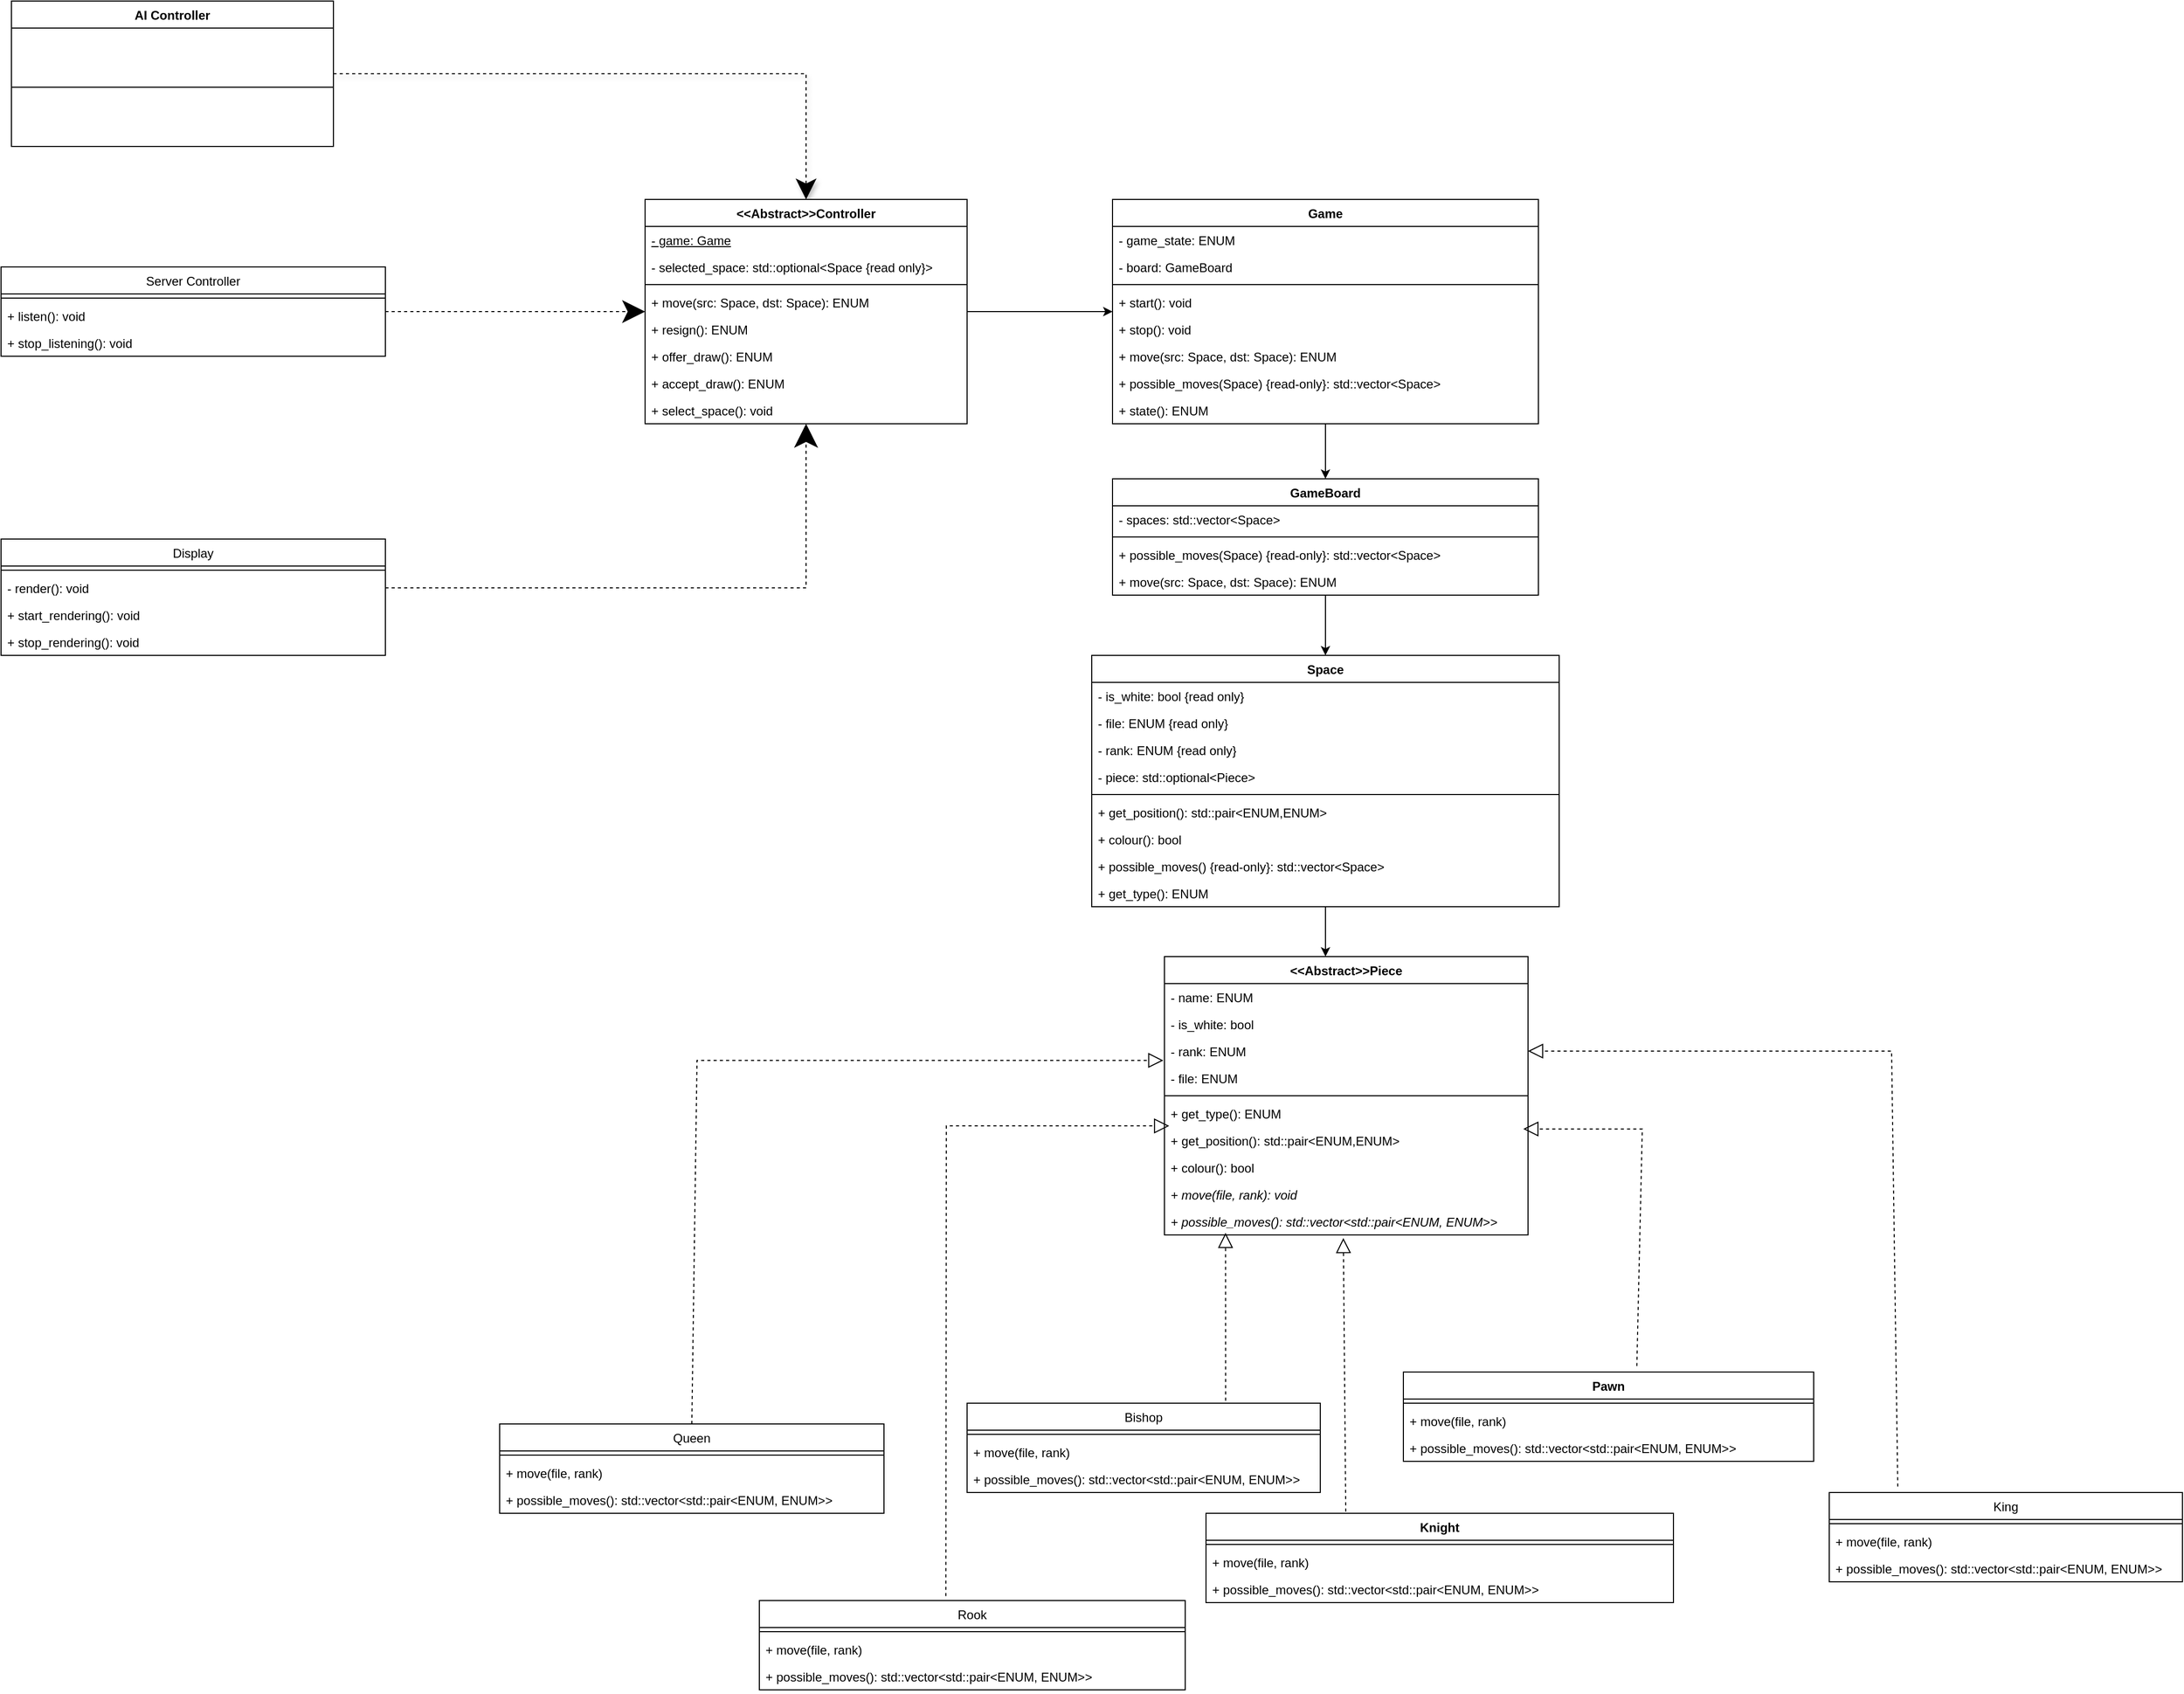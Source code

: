 <mxfile version="27.0.5">
  <diagram name="Page-1" id="5uCiO4QfS2uGB0vlUhbj">
    <mxGraphModel dx="3332" dy="2205" grid="1" gridSize="10" guides="1" tooltips="1" connect="1" arrows="1" fold="1" page="1" pageScale="1" pageWidth="827" pageHeight="1169" math="0" shadow="0">
      <root>
        <mxCell id="0" />
        <mxCell id="1" parent="0" />
        <mxCell id="zvKKlIT2h7DpZrGQL-7I-1" value="&amp;lt;&amp;lt;Abstract&amp;gt;&amp;gt;Piece" style="swimlane;fontStyle=1;align=center;verticalAlign=top;childLayout=stackLayout;horizontal=1;startSize=26;horizontalStack=0;resizeParent=1;resizeParentMax=0;resizeLast=0;collapsible=1;marginBottom=0;whiteSpace=wrap;html=1;" parent="1" vertex="1">
          <mxGeometry x="-90" y="-60" width="350" height="268" as="geometry" />
        </mxCell>
        <mxCell id="zvKKlIT2h7DpZrGQL-7I-2" value="- name: ENUM" style="text;strokeColor=none;fillColor=none;align=left;verticalAlign=top;spacingLeft=4;spacingRight=4;overflow=hidden;rotatable=0;points=[[0,0.5],[1,0.5]];portConstraint=eastwest;whiteSpace=wrap;html=1;" parent="zvKKlIT2h7DpZrGQL-7I-1" vertex="1">
          <mxGeometry y="26" width="350" height="26" as="geometry" />
        </mxCell>
        <mxCell id="zvKKlIT2h7DpZrGQL-7I-59" value="- is_white: bool" style="text;strokeColor=none;fillColor=none;align=left;verticalAlign=top;spacingLeft=4;spacingRight=4;overflow=hidden;rotatable=0;points=[[0,0.5],[1,0.5]];portConstraint=eastwest;whiteSpace=wrap;html=1;" parent="zvKKlIT2h7DpZrGQL-7I-1" vertex="1">
          <mxGeometry y="52" width="350" height="26" as="geometry" />
        </mxCell>
        <mxCell id="zvKKlIT2h7DpZrGQL-7I-10" value="- rank: ENUM" style="text;strokeColor=none;fillColor=none;align=left;verticalAlign=top;spacingLeft=4;spacingRight=4;overflow=hidden;rotatable=0;points=[[0,0.5],[1,0.5]];portConstraint=eastwest;whiteSpace=wrap;html=1;" parent="zvKKlIT2h7DpZrGQL-7I-1" vertex="1">
          <mxGeometry y="78" width="350" height="26" as="geometry" />
        </mxCell>
        <mxCell id="zvKKlIT2h7DpZrGQL-7I-11" value="- file: ENUM" style="text;strokeColor=none;fillColor=none;align=left;verticalAlign=top;spacingLeft=4;spacingRight=4;overflow=hidden;rotatable=0;points=[[0,0.5],[1,0.5]];portConstraint=eastwest;whiteSpace=wrap;html=1;" parent="zvKKlIT2h7DpZrGQL-7I-1" vertex="1">
          <mxGeometry y="104" width="350" height="26" as="geometry" />
        </mxCell>
        <mxCell id="zvKKlIT2h7DpZrGQL-7I-3" value="" style="line;strokeWidth=1;fillColor=none;align=left;verticalAlign=middle;spacingTop=-1;spacingLeft=3;spacingRight=3;rotatable=0;labelPosition=right;points=[];portConstraint=eastwest;strokeColor=inherit;" parent="zvKKlIT2h7DpZrGQL-7I-1" vertex="1">
          <mxGeometry y="130" width="350" height="8" as="geometry" />
        </mxCell>
        <mxCell id="zvKKlIT2h7DpZrGQL-7I-4" value="+ get_type(): ENUM" style="text;strokeColor=none;fillColor=none;align=left;verticalAlign=top;spacingLeft=4;spacingRight=4;overflow=hidden;rotatable=0;points=[[0,0.5],[1,0.5]];portConstraint=eastwest;whiteSpace=wrap;html=1;" parent="zvKKlIT2h7DpZrGQL-7I-1" vertex="1">
          <mxGeometry y="138" width="350" height="26" as="geometry" />
        </mxCell>
        <mxCell id="zvKKlIT2h7DpZrGQL-7I-12" value="+ get_position(): std::pair&amp;lt;ENUM,ENUM&amp;gt;" style="text;strokeColor=none;fillColor=none;align=left;verticalAlign=top;spacingLeft=4;spacingRight=4;overflow=hidden;rotatable=0;points=[[0,0.5],[1,0.5]];portConstraint=eastwest;whiteSpace=wrap;html=1;" parent="zvKKlIT2h7DpZrGQL-7I-1" vertex="1">
          <mxGeometry y="164" width="350" height="26" as="geometry" />
        </mxCell>
        <mxCell id="zvKKlIT2h7DpZrGQL-7I-60" value="+ colour(): bool" style="text;strokeColor=none;fillColor=none;align=left;verticalAlign=top;spacingLeft=4;spacingRight=4;overflow=hidden;rotatable=0;points=[[0,0.5],[1,0.5]];portConstraint=eastwest;whiteSpace=wrap;html=1;" parent="zvKKlIT2h7DpZrGQL-7I-1" vertex="1">
          <mxGeometry y="190" width="350" height="26" as="geometry" />
        </mxCell>
        <mxCell id="zvKKlIT2h7DpZrGQL-7I-33" value="&lt;i&gt;+ move(file, rank): void&lt;/i&gt;" style="text;strokeColor=none;fillColor=none;align=left;verticalAlign=top;spacingLeft=4;spacingRight=4;overflow=hidden;rotatable=0;points=[[0,0.5],[1,0.5]];portConstraint=eastwest;whiteSpace=wrap;html=1;" parent="zvKKlIT2h7DpZrGQL-7I-1" vertex="1">
          <mxGeometry y="216" width="350" height="26" as="geometry" />
        </mxCell>
        <mxCell id="QqY2kCz0_AiRMV-736Yf-50" value="&lt;i&gt;+ possible_moves(): std::vector&amp;lt;std::pair&amp;lt;ENUM, ENUM&amp;gt;&amp;gt;&lt;/i&gt;" style="text;strokeColor=none;fillColor=none;align=left;verticalAlign=top;spacingLeft=4;spacingRight=4;overflow=hidden;rotatable=0;points=[[0,0.5],[1,0.5]];portConstraint=eastwest;whiteSpace=wrap;html=1;" parent="zvKKlIT2h7DpZrGQL-7I-1" vertex="1">
          <mxGeometry y="242" width="350" height="26" as="geometry" />
        </mxCell>
        <mxCell id="zvKKlIT2h7DpZrGQL-7I-6" value="Pawn&lt;div&gt;&lt;br&gt;&lt;/div&gt;" style="swimlane;fontStyle=1;align=center;verticalAlign=top;childLayout=stackLayout;horizontal=1;startSize=26;horizontalStack=0;resizeParent=1;resizeParentMax=0;resizeLast=0;collapsible=1;marginBottom=0;whiteSpace=wrap;html=1;" parent="1" vertex="1">
          <mxGeometry x="140" y="340" width="395" height="86" as="geometry" />
        </mxCell>
        <mxCell id="zvKKlIT2h7DpZrGQL-7I-8" value="" style="line;strokeWidth=1;fillColor=none;align=left;verticalAlign=middle;spacingTop=-1;spacingLeft=3;spacingRight=3;rotatable=0;labelPosition=right;points=[];portConstraint=eastwest;strokeColor=inherit;" parent="zvKKlIT2h7DpZrGQL-7I-6" vertex="1">
          <mxGeometry y="26" width="395" height="8" as="geometry" />
        </mxCell>
        <mxCell id="zvKKlIT2h7DpZrGQL-7I-51" value="+ move(file, rank)" style="text;strokeColor=none;fillColor=none;align=left;verticalAlign=top;spacingLeft=4;spacingRight=4;overflow=hidden;rotatable=0;points=[[0,0.5],[1,0.5]];portConstraint=eastwest;whiteSpace=wrap;html=1;" parent="zvKKlIT2h7DpZrGQL-7I-6" vertex="1">
          <mxGeometry y="34" width="395" height="26" as="geometry" />
        </mxCell>
        <mxCell id="QqY2kCz0_AiRMV-736Yf-55" value="+ possible_moves(): std::vector&amp;lt;std::pair&amp;lt;ENUM, ENUM&amp;gt;&amp;gt;" style="text;strokeColor=none;fillColor=none;align=left;verticalAlign=top;spacingLeft=4;spacingRight=4;overflow=hidden;rotatable=0;points=[[0,0.5],[1,0.5]];portConstraint=eastwest;whiteSpace=wrap;html=1;" parent="zvKKlIT2h7DpZrGQL-7I-6" vertex="1">
          <mxGeometry y="60" width="395" height="26" as="geometry" />
        </mxCell>
        <mxCell id="zvKKlIT2h7DpZrGQL-7I-13" value="&lt;div&gt;Knight&lt;/div&gt;" style="swimlane;fontStyle=1;align=center;verticalAlign=top;childLayout=stackLayout;horizontal=1;startSize=26;horizontalStack=0;resizeParent=1;resizeParentMax=0;resizeLast=0;collapsible=1;marginBottom=0;whiteSpace=wrap;html=1;" parent="1" vertex="1">
          <mxGeometry x="-50" y="476" width="450" height="86" as="geometry" />
        </mxCell>
        <mxCell id="zvKKlIT2h7DpZrGQL-7I-15" value="" style="line;strokeWidth=1;fillColor=none;align=left;verticalAlign=middle;spacingTop=-1;spacingLeft=3;spacingRight=3;rotatable=0;labelPosition=right;points=[];portConstraint=eastwest;strokeColor=inherit;" parent="zvKKlIT2h7DpZrGQL-7I-13" vertex="1">
          <mxGeometry y="26" width="450" height="8" as="geometry" />
        </mxCell>
        <mxCell id="zvKKlIT2h7DpZrGQL-7I-50" value="+ move(file, rank)" style="text;strokeColor=none;fillColor=none;align=left;verticalAlign=top;spacingLeft=4;spacingRight=4;overflow=hidden;rotatable=0;points=[[0,0.5],[1,0.5]];portConstraint=eastwest;whiteSpace=wrap;html=1;" parent="zvKKlIT2h7DpZrGQL-7I-13" vertex="1">
          <mxGeometry y="34" width="450" height="26" as="geometry" />
        </mxCell>
        <mxCell id="QqY2kCz0_AiRMV-736Yf-54" value="+ possible_moves(): std::vector&amp;lt;std::pair&amp;lt;ENUM, ENUM&amp;gt;&amp;gt;" style="text;strokeColor=none;fillColor=none;align=left;verticalAlign=top;spacingLeft=4;spacingRight=4;overflow=hidden;rotatable=0;points=[[0,0.5],[1,0.5]];portConstraint=eastwest;whiteSpace=wrap;html=1;" parent="zvKKlIT2h7DpZrGQL-7I-13" vertex="1">
          <mxGeometry y="60" width="450" height="26" as="geometry" />
        </mxCell>
        <mxCell id="zvKKlIT2h7DpZrGQL-7I-17" value="&lt;span style=&quot;font-weight: 400;&quot;&gt;Bishop&lt;/span&gt;" style="swimlane;fontStyle=1;align=center;verticalAlign=top;childLayout=stackLayout;horizontal=1;startSize=26;horizontalStack=0;resizeParent=1;resizeParentMax=0;resizeLast=0;collapsible=1;marginBottom=0;whiteSpace=wrap;html=1;" parent="1" vertex="1">
          <mxGeometry x="-280" y="370" width="340" height="86" as="geometry" />
        </mxCell>
        <mxCell id="zvKKlIT2h7DpZrGQL-7I-19" value="" style="line;strokeWidth=1;fillColor=none;align=left;verticalAlign=middle;spacingTop=-1;spacingLeft=3;spacingRight=3;rotatable=0;labelPosition=right;points=[];portConstraint=eastwest;strokeColor=inherit;" parent="zvKKlIT2h7DpZrGQL-7I-17" vertex="1">
          <mxGeometry y="26" width="340" height="8" as="geometry" />
        </mxCell>
        <mxCell id="zvKKlIT2h7DpZrGQL-7I-49" value="+ move(file, rank)" style="text;strokeColor=none;fillColor=none;align=left;verticalAlign=top;spacingLeft=4;spacingRight=4;overflow=hidden;rotatable=0;points=[[0,0.5],[1,0.5]];portConstraint=eastwest;whiteSpace=wrap;html=1;" parent="zvKKlIT2h7DpZrGQL-7I-17" vertex="1">
          <mxGeometry y="34" width="340" height="26" as="geometry" />
        </mxCell>
        <mxCell id="QqY2kCz0_AiRMV-736Yf-53" value="+ possible_moves(): std::vector&amp;lt;std::pair&amp;lt;ENUM, ENUM&amp;gt;&amp;gt;" style="text;strokeColor=none;fillColor=none;align=left;verticalAlign=top;spacingLeft=4;spacingRight=4;overflow=hidden;rotatable=0;points=[[0,0.5],[1,0.5]];portConstraint=eastwest;whiteSpace=wrap;html=1;" parent="zvKKlIT2h7DpZrGQL-7I-17" vertex="1">
          <mxGeometry y="60" width="340" height="26" as="geometry" />
        </mxCell>
        <mxCell id="zvKKlIT2h7DpZrGQL-7I-21" value="&lt;span style=&quot;font-weight: 400;&quot;&gt;Rook&lt;/span&gt;" style="swimlane;fontStyle=1;align=center;verticalAlign=top;childLayout=stackLayout;horizontal=1;startSize=26;horizontalStack=0;resizeParent=1;resizeParentMax=0;resizeLast=0;collapsible=1;marginBottom=0;whiteSpace=wrap;html=1;" parent="1" vertex="1">
          <mxGeometry x="-480" y="560" width="410" height="86" as="geometry" />
        </mxCell>
        <mxCell id="zvKKlIT2h7DpZrGQL-7I-23" value="" style="line;strokeWidth=1;fillColor=none;align=left;verticalAlign=middle;spacingTop=-1;spacingLeft=3;spacingRight=3;rotatable=0;labelPosition=right;points=[];portConstraint=eastwest;strokeColor=inherit;" parent="zvKKlIT2h7DpZrGQL-7I-21" vertex="1">
          <mxGeometry y="26" width="410" height="8" as="geometry" />
        </mxCell>
        <mxCell id="zvKKlIT2h7DpZrGQL-7I-48" value="+ move(file, rank)" style="text;strokeColor=none;fillColor=none;align=left;verticalAlign=top;spacingLeft=4;spacingRight=4;overflow=hidden;rotatable=0;points=[[0,0.5],[1,0.5]];portConstraint=eastwest;whiteSpace=wrap;html=1;" parent="zvKKlIT2h7DpZrGQL-7I-21" vertex="1">
          <mxGeometry y="34" width="410" height="26" as="geometry" />
        </mxCell>
        <mxCell id="QqY2kCz0_AiRMV-736Yf-52" value="+ possible_moves(): std::vector&amp;lt;std::pair&amp;lt;ENUM, ENUM&amp;gt;&amp;gt;" style="text;strokeColor=none;fillColor=none;align=left;verticalAlign=top;spacingLeft=4;spacingRight=4;overflow=hidden;rotatable=0;points=[[0,0.5],[1,0.5]];portConstraint=eastwest;whiteSpace=wrap;html=1;" parent="zvKKlIT2h7DpZrGQL-7I-21" vertex="1">
          <mxGeometry y="60" width="410" height="26" as="geometry" />
        </mxCell>
        <mxCell id="zvKKlIT2h7DpZrGQL-7I-25" value="&lt;span style=&quot;font-weight: 400;&quot;&gt;Queen&lt;/span&gt;" style="swimlane;fontStyle=1;align=center;verticalAlign=top;childLayout=stackLayout;horizontal=1;startSize=26;horizontalStack=0;resizeParent=1;resizeParentMax=0;resizeLast=0;collapsible=1;marginBottom=0;whiteSpace=wrap;html=1;" parent="1" vertex="1">
          <mxGeometry x="-730" y="390" width="370" height="86" as="geometry" />
        </mxCell>
        <mxCell id="zvKKlIT2h7DpZrGQL-7I-27" value="" style="line;strokeWidth=1;fillColor=none;align=left;verticalAlign=middle;spacingTop=-1;spacingLeft=3;spacingRight=3;rotatable=0;labelPosition=right;points=[];portConstraint=eastwest;strokeColor=inherit;" parent="zvKKlIT2h7DpZrGQL-7I-25" vertex="1">
          <mxGeometry y="26" width="370" height="8" as="geometry" />
        </mxCell>
        <mxCell id="zvKKlIT2h7DpZrGQL-7I-28" value="+ move(file, rank)" style="text;strokeColor=none;fillColor=none;align=left;verticalAlign=top;spacingLeft=4;spacingRight=4;overflow=hidden;rotatable=0;points=[[0,0.5],[1,0.5]];portConstraint=eastwest;whiteSpace=wrap;html=1;" parent="zvKKlIT2h7DpZrGQL-7I-25" vertex="1">
          <mxGeometry y="34" width="370" height="26" as="geometry" />
        </mxCell>
        <mxCell id="8nj_FJP_jq9HhtTiLc-J-3" value="+ possible_moves(): std::vector&amp;lt;std::pair&amp;lt;ENUM, ENUM&amp;gt;&amp;gt;" style="text;strokeColor=none;fillColor=none;align=left;verticalAlign=top;spacingLeft=4;spacingRight=4;overflow=hidden;rotatable=0;points=[[0,0.5],[1,0.5]];portConstraint=eastwest;whiteSpace=wrap;html=1;" parent="zvKKlIT2h7DpZrGQL-7I-25" vertex="1">
          <mxGeometry y="60" width="370" height="26" as="geometry" />
        </mxCell>
        <mxCell id="zvKKlIT2h7DpZrGQL-7I-29" value="&lt;span style=&quot;font-weight: 400;&quot;&gt;King&lt;/span&gt;" style="swimlane;fontStyle=1;align=center;verticalAlign=top;childLayout=stackLayout;horizontal=1;startSize=26;horizontalStack=0;resizeParent=1;resizeParentMax=0;resizeLast=0;collapsible=1;marginBottom=0;whiteSpace=wrap;html=1;" parent="1" vertex="1">
          <mxGeometry x="550" y="456" width="340" height="86" as="geometry" />
        </mxCell>
        <mxCell id="zvKKlIT2h7DpZrGQL-7I-31" value="" style="line;strokeWidth=1;fillColor=none;align=left;verticalAlign=middle;spacingTop=-1;spacingLeft=3;spacingRight=3;rotatable=0;labelPosition=right;points=[];portConstraint=eastwest;strokeColor=inherit;" parent="zvKKlIT2h7DpZrGQL-7I-29" vertex="1">
          <mxGeometry y="26" width="340" height="8" as="geometry" />
        </mxCell>
        <mxCell id="zvKKlIT2h7DpZrGQL-7I-52" value="+ move(file, rank)" style="text;strokeColor=none;fillColor=none;align=left;verticalAlign=top;spacingLeft=4;spacingRight=4;overflow=hidden;rotatable=0;points=[[0,0.5],[1,0.5]];portConstraint=eastwest;whiteSpace=wrap;html=1;" parent="zvKKlIT2h7DpZrGQL-7I-29" vertex="1">
          <mxGeometry y="34" width="340" height="26" as="geometry" />
        </mxCell>
        <mxCell id="QqY2kCz0_AiRMV-736Yf-56" value="+ possible_moves(): std::vector&amp;lt;std::pair&amp;lt;ENUM, ENUM&amp;gt;&amp;gt;" style="text;strokeColor=none;fillColor=none;align=left;verticalAlign=top;spacingLeft=4;spacingRight=4;overflow=hidden;rotatable=0;points=[[0,0.5],[1,0.5]];portConstraint=eastwest;whiteSpace=wrap;html=1;" parent="zvKKlIT2h7DpZrGQL-7I-29" vertex="1">
          <mxGeometry y="60" width="340" height="26" as="geometry" />
        </mxCell>
        <mxCell id="zvKKlIT2h7DpZrGQL-7I-41" value="" style="endArrow=block;dashed=1;endFill=0;endSize=12;html=1;rounded=0;entryX=-0.003;entryY=0.846;entryDx=0;entryDy=0;entryPerimeter=0;exitX=0.5;exitY=0;exitDx=0;exitDy=0;" parent="1" source="zvKKlIT2h7DpZrGQL-7I-25" target="zvKKlIT2h7DpZrGQL-7I-10" edge="1">
          <mxGeometry width="160" relative="1" as="geometry">
            <mxPoint x="-573" y="210" as="sourcePoint" />
            <mxPoint x="-413" y="210" as="targetPoint" />
            <Array as="points">
              <mxPoint x="-540" y="40" />
            </Array>
          </mxGeometry>
        </mxCell>
        <mxCell id="zvKKlIT2h7DpZrGQL-7I-43" value="" style="endArrow=block;dashed=1;endFill=0;endSize=12;html=1;rounded=0;entryX=0.013;entryY=-0.038;entryDx=0;entryDy=0;entryPerimeter=0;exitX=0.438;exitY=-0.05;exitDx=0;exitDy=0;exitPerimeter=0;" parent="1" source="zvKKlIT2h7DpZrGQL-7I-21" target="zvKKlIT2h7DpZrGQL-7I-12" edge="1">
          <mxGeometry width="160" relative="1" as="geometry">
            <mxPoint x="-670" y="476" as="sourcePoint" />
            <mxPoint x="-221" y="160" as="targetPoint" />
            <Array as="points">
              <mxPoint x="-300" y="103" />
            </Array>
          </mxGeometry>
        </mxCell>
        <mxCell id="zvKKlIT2h7DpZrGQL-7I-44" value="" style="endArrow=block;dashed=1;endFill=0;endSize=12;html=1;rounded=0;entryX=0.168;entryY=0.923;entryDx=0;entryDy=0;entryPerimeter=0;exitX=0.732;exitY=-0.027;exitDx=0;exitDy=0;exitPerimeter=0;" parent="1" source="zvKKlIT2h7DpZrGQL-7I-17" target="QqY2kCz0_AiRMV-736Yf-50" edge="1">
          <mxGeometry width="160" relative="1" as="geometry">
            <mxPoint x="-460" y="806" as="sourcePoint" />
            <mxPoint x="-11" y="490" as="targetPoint" />
            <Array as="points" />
          </mxGeometry>
        </mxCell>
        <mxCell id="zvKKlIT2h7DpZrGQL-7I-45" value="" style="endArrow=block;dashed=1;endFill=0;endSize=12;html=1;rounded=0;entryX=0.492;entryY=1.115;entryDx=0;entryDy=0;entryPerimeter=0;exitX=0.299;exitY=-0.019;exitDx=0;exitDy=0;exitPerimeter=0;" parent="1" source="zvKKlIT2h7DpZrGQL-7I-13" target="QqY2kCz0_AiRMV-736Yf-50" edge="1">
          <mxGeometry width="160" relative="1" as="geometry">
            <mxPoint x="190" y="470" as="sourcePoint" />
            <mxPoint x="160" y="220" as="targetPoint" />
            <Array as="points" />
          </mxGeometry>
        </mxCell>
        <mxCell id="zvKKlIT2h7DpZrGQL-7I-46" value="" style="endArrow=block;dashed=1;endFill=0;endSize=12;html=1;rounded=0;exitX=0.569;exitY=-0.067;exitDx=0;exitDy=0;exitPerimeter=0;entryX=0.987;entryY=0.077;entryDx=0;entryDy=0;entryPerimeter=0;" parent="1" source="zvKKlIT2h7DpZrGQL-7I-6" target="zvKKlIT2h7DpZrGQL-7I-12" edge="1">
          <mxGeometry width="160" relative="1" as="geometry">
            <mxPoint x="440" y="340" as="sourcePoint" />
            <mxPoint x="210" y="110" as="targetPoint" />
            <Array as="points">
              <mxPoint x="370" y="106" />
            </Array>
          </mxGeometry>
        </mxCell>
        <mxCell id="zvKKlIT2h7DpZrGQL-7I-47" value="" style="endArrow=block;dashed=1;endFill=0;endSize=12;html=1;rounded=0;entryX=1;entryY=0.5;entryDx=0;entryDy=0;exitX=0.194;exitY=-0.067;exitDx=0;exitDy=0;exitPerimeter=0;" parent="1" source="zvKKlIT2h7DpZrGQL-7I-29" target="zvKKlIT2h7DpZrGQL-7I-10" edge="1">
          <mxGeometry width="160" relative="1" as="geometry">
            <mxPoint x="610" y="336" as="sourcePoint" />
            <mxPoint x="1059" y="20" as="targetPoint" />
            <Array as="points">
              <mxPoint x="610" y="31" />
            </Array>
          </mxGeometry>
        </mxCell>
        <mxCell id="zvKKlIT2h7DpZrGQL-7I-74" style="edgeStyle=orthogonalEdgeStyle;rounded=0;orthogonalLoop=1;jettySize=auto;html=1;entryX=0.443;entryY=0;entryDx=0;entryDy=0;entryPerimeter=0;" parent="1" source="zvKKlIT2h7DpZrGQL-7I-55" target="zvKKlIT2h7DpZrGQL-7I-1" edge="1">
          <mxGeometry relative="1" as="geometry" />
        </mxCell>
        <mxCell id="zvKKlIT2h7DpZrGQL-7I-55" value="Space" style="swimlane;fontStyle=1;align=center;verticalAlign=top;childLayout=stackLayout;horizontal=1;startSize=26;horizontalStack=0;resizeParent=1;resizeParentMax=0;resizeLast=0;collapsible=1;marginBottom=0;whiteSpace=wrap;html=1;" parent="1" vertex="1">
          <mxGeometry x="-160" y="-350" width="450" height="242" as="geometry" />
        </mxCell>
        <mxCell id="zvKKlIT2h7DpZrGQL-7I-61" value="- is_white: bool {read only}" style="text;strokeColor=none;fillColor=none;align=left;verticalAlign=top;spacingLeft=4;spacingRight=4;overflow=hidden;rotatable=0;points=[[0,0.5],[1,0.5]];portConstraint=eastwest;whiteSpace=wrap;html=1;" parent="zvKKlIT2h7DpZrGQL-7I-55" vertex="1">
          <mxGeometry y="26" width="450" height="26" as="geometry" />
        </mxCell>
        <mxCell id="zvKKlIT2h7DpZrGQL-7I-63" value="- file: ENUM {read only}" style="text;strokeColor=none;fillColor=none;align=left;verticalAlign=top;spacingLeft=4;spacingRight=4;overflow=hidden;rotatable=0;points=[[0,0.5],[1,0.5]];portConstraint=eastwest;whiteSpace=wrap;html=1;" parent="zvKKlIT2h7DpZrGQL-7I-55" vertex="1">
          <mxGeometry y="52" width="450" height="26" as="geometry" />
        </mxCell>
        <mxCell id="zvKKlIT2h7DpZrGQL-7I-62" value="- rank: ENUM {read only}" style="text;strokeColor=none;fillColor=none;align=left;verticalAlign=top;spacingLeft=4;spacingRight=4;overflow=hidden;rotatable=0;points=[[0,0.5],[1,0.5]];portConstraint=eastwest;whiteSpace=wrap;html=1;" parent="zvKKlIT2h7DpZrGQL-7I-55" vertex="1">
          <mxGeometry y="78" width="450" height="26" as="geometry" />
        </mxCell>
        <mxCell id="zvKKlIT2h7DpZrGQL-7I-64" value="- piece: std::optional&amp;lt;Piece&amp;gt;&lt;div&gt;,&lt;/div&gt;" style="text;strokeColor=none;fillColor=none;align=left;verticalAlign=top;spacingLeft=4;spacingRight=4;overflow=hidden;rotatable=0;points=[[0,0.5],[1,0.5]];portConstraint=eastwest;whiteSpace=wrap;html=1;" parent="zvKKlIT2h7DpZrGQL-7I-55" vertex="1">
          <mxGeometry y="104" width="450" height="26" as="geometry" />
        </mxCell>
        <mxCell id="zvKKlIT2h7DpZrGQL-7I-57" value="" style="line;strokeWidth=1;fillColor=none;align=left;verticalAlign=middle;spacingTop=-1;spacingLeft=3;spacingRight=3;rotatable=0;labelPosition=right;points=[];portConstraint=eastwest;strokeColor=inherit;" parent="zvKKlIT2h7DpZrGQL-7I-55" vertex="1">
          <mxGeometry y="130" width="450" height="8" as="geometry" />
        </mxCell>
        <mxCell id="zvKKlIT2h7DpZrGQL-7I-71" value="+ get_position(): std::pair&amp;lt;ENUM,ENUM&amp;gt;" style="text;strokeColor=none;fillColor=none;align=left;verticalAlign=top;spacingLeft=4;spacingRight=4;overflow=hidden;rotatable=0;points=[[0,0.5],[1,0.5]];portConstraint=eastwest;whiteSpace=wrap;html=1;" parent="zvKKlIT2h7DpZrGQL-7I-55" vertex="1">
          <mxGeometry y="138" width="450" height="26" as="geometry" />
        </mxCell>
        <mxCell id="zvKKlIT2h7DpZrGQL-7I-72" value="+ colour(): bool" style="text;strokeColor=none;fillColor=none;align=left;verticalAlign=top;spacingLeft=4;spacingRight=4;overflow=hidden;rotatable=0;points=[[0,0.5],[1,0.5]];portConstraint=eastwest;whiteSpace=wrap;html=1;" parent="zvKKlIT2h7DpZrGQL-7I-55" vertex="1">
          <mxGeometry y="164" width="450" height="26" as="geometry" />
        </mxCell>
        <mxCell id="QqY2kCz0_AiRMV-736Yf-57" value="+ possible_moves() {read-only}: std::vector&amp;lt;Space&amp;gt;" style="text;strokeColor=none;fillColor=none;align=left;verticalAlign=top;spacingLeft=4;spacingRight=4;overflow=hidden;rotatable=0;points=[[0,0.5],[1,0.5]];portConstraint=eastwest;whiteSpace=wrap;html=1;" parent="zvKKlIT2h7DpZrGQL-7I-55" vertex="1">
          <mxGeometry y="190" width="450" height="26" as="geometry" />
        </mxCell>
        <mxCell id="zvKKlIT2h7DpZrGQL-7I-70" value="+ get_type(): ENUM" style="text;strokeColor=none;fillColor=none;align=left;verticalAlign=top;spacingLeft=4;spacingRight=4;overflow=hidden;rotatable=0;points=[[0,0.5],[1,0.5]];portConstraint=eastwest;whiteSpace=wrap;html=1;" parent="zvKKlIT2h7DpZrGQL-7I-55" vertex="1">
          <mxGeometry y="216" width="450" height="26" as="geometry" />
        </mxCell>
        <mxCell id="zvKKlIT2h7DpZrGQL-7I-81" style="edgeStyle=orthogonalEdgeStyle;rounded=0;orthogonalLoop=1;jettySize=auto;html=1;entryX=0.5;entryY=0;entryDx=0;entryDy=0;" parent="1" source="zvKKlIT2h7DpZrGQL-7I-75" target="zvKKlIT2h7DpZrGQL-7I-55" edge="1">
          <mxGeometry relative="1" as="geometry" />
        </mxCell>
        <mxCell id="zvKKlIT2h7DpZrGQL-7I-75" value="GameBoard" style="swimlane;fontStyle=1;align=center;verticalAlign=top;childLayout=stackLayout;horizontal=1;startSize=26;horizontalStack=0;resizeParent=1;resizeParentMax=0;resizeLast=0;collapsible=1;marginBottom=0;whiteSpace=wrap;html=1;" parent="1" vertex="1">
          <mxGeometry x="-140" y="-520" width="410" height="112" as="geometry" />
        </mxCell>
        <mxCell id="zvKKlIT2h7DpZrGQL-7I-76" value="- spaces: std::vector&amp;lt;Space&amp;gt;&lt;div&gt;&lt;br&gt;&lt;/div&gt;" style="text;strokeColor=none;fillColor=none;align=left;verticalAlign=top;spacingLeft=4;spacingRight=4;overflow=hidden;rotatable=0;points=[[0,0.5],[1,0.5]];portConstraint=eastwest;whiteSpace=wrap;html=1;" parent="zvKKlIT2h7DpZrGQL-7I-75" vertex="1">
          <mxGeometry y="26" width="410" height="26" as="geometry" />
        </mxCell>
        <mxCell id="zvKKlIT2h7DpZrGQL-7I-77" value="" style="line;strokeWidth=1;fillColor=none;align=left;verticalAlign=middle;spacingTop=-1;spacingLeft=3;spacingRight=3;rotatable=0;labelPosition=right;points=[];portConstraint=eastwest;strokeColor=inherit;" parent="zvKKlIT2h7DpZrGQL-7I-75" vertex="1">
          <mxGeometry y="52" width="410" height="8" as="geometry" />
        </mxCell>
        <mxCell id="8nj_FJP_jq9HhtTiLc-J-8" value="+ possible_moves(Space) {read-only}: std::vector&amp;lt;Space&amp;gt;" style="text;strokeColor=none;fillColor=none;align=left;verticalAlign=top;spacingLeft=4;spacingRight=4;overflow=hidden;rotatable=0;points=[[0,0.5],[1,0.5]];portConstraint=eastwest;whiteSpace=wrap;html=1;" parent="zvKKlIT2h7DpZrGQL-7I-75" vertex="1">
          <mxGeometry y="60" width="410" height="26" as="geometry" />
        </mxCell>
        <mxCell id="QqY2kCz0_AiRMV-736Yf-59" value="+ move(src: Space, dst: Space): ENUM" style="text;strokeColor=none;fillColor=none;align=left;verticalAlign=top;spacingLeft=4;spacingRight=4;overflow=hidden;rotatable=0;points=[[0,0.5],[1,0.5]];portConstraint=eastwest;whiteSpace=wrap;html=1;" parent="zvKKlIT2h7DpZrGQL-7I-75" vertex="1">
          <mxGeometry y="86" width="410" height="26" as="geometry" />
        </mxCell>
        <mxCell id="QqY2kCz0_AiRMV-736Yf-6" style="edgeStyle=orthogonalEdgeStyle;rounded=0;orthogonalLoop=1;jettySize=auto;html=1;entryX=0.5;entryY=0;entryDx=0;entryDy=0;" parent="1" source="QqY2kCz0_AiRMV-736Yf-1" target="zvKKlIT2h7DpZrGQL-7I-75" edge="1">
          <mxGeometry relative="1" as="geometry" />
        </mxCell>
        <mxCell id="QqY2kCz0_AiRMV-736Yf-1" value="Game" style="swimlane;fontStyle=1;align=center;verticalAlign=top;childLayout=stackLayout;horizontal=1;startSize=26;horizontalStack=0;resizeParent=1;resizeParentMax=0;resizeLast=0;collapsible=1;marginBottom=0;whiteSpace=wrap;html=1;" parent="1" vertex="1">
          <mxGeometry x="-140" y="-789" width="410" height="216" as="geometry" />
        </mxCell>
        <mxCell id="QqY2kCz0_AiRMV-736Yf-2" value="- game_state: ENUM" style="text;strokeColor=none;fillColor=none;align=left;verticalAlign=top;spacingLeft=4;spacingRight=4;overflow=hidden;rotatable=0;points=[[0,0.5],[1,0.5]];portConstraint=eastwest;whiteSpace=wrap;html=1;" parent="QqY2kCz0_AiRMV-736Yf-1" vertex="1">
          <mxGeometry y="26" width="410" height="26" as="geometry" />
        </mxCell>
        <mxCell id="QqY2kCz0_AiRMV-736Yf-3" value="- board: GameBoard&lt;div&gt;&lt;br&gt;&lt;/div&gt;" style="text;strokeColor=none;fillColor=none;align=left;verticalAlign=top;spacingLeft=4;spacingRight=4;overflow=hidden;rotatable=0;points=[[0,0.5],[1,0.5]];portConstraint=eastwest;whiteSpace=wrap;html=1;" parent="QqY2kCz0_AiRMV-736Yf-1" vertex="1">
          <mxGeometry y="52" width="410" height="26" as="geometry" />
        </mxCell>
        <mxCell id="QqY2kCz0_AiRMV-736Yf-4" value="" style="line;strokeWidth=1;fillColor=none;align=left;verticalAlign=middle;spacingTop=-1;spacingLeft=3;spacingRight=3;rotatable=0;labelPosition=right;points=[];portConstraint=eastwest;strokeColor=inherit;" parent="QqY2kCz0_AiRMV-736Yf-1" vertex="1">
          <mxGeometry y="78" width="410" height="8" as="geometry" />
        </mxCell>
        <mxCell id="QqY2kCz0_AiRMV-736Yf-5" value="+ start(): void" style="text;strokeColor=none;fillColor=none;align=left;verticalAlign=top;spacingLeft=4;spacingRight=4;overflow=hidden;rotatable=0;points=[[0,0.5],[1,0.5]];portConstraint=eastwest;whiteSpace=wrap;html=1;" parent="QqY2kCz0_AiRMV-736Yf-1" vertex="1">
          <mxGeometry y="86" width="410" height="26" as="geometry" />
        </mxCell>
        <mxCell id="QqY2kCz0_AiRMV-736Yf-7" value="+ stop(): void" style="text;strokeColor=none;fillColor=none;align=left;verticalAlign=top;spacingLeft=4;spacingRight=4;overflow=hidden;rotatable=0;points=[[0,0.5],[1,0.5]];portConstraint=eastwest;whiteSpace=wrap;html=1;" parent="QqY2kCz0_AiRMV-736Yf-1" vertex="1">
          <mxGeometry y="112" width="410" height="26" as="geometry" />
        </mxCell>
        <mxCell id="QqY2kCz0_AiRMV-736Yf-89" value="+ move(src: Space, dst: Space): ENUM&lt;span style=&quot;color: rgba(0, 0, 0, 0); font-family: monospace; font-size: 0px; text-wrap-mode: nowrap;&quot;&gt;%3CmxGraphModel%3E%3Croot%3E%3CmxCell%20id%3D%220%22%2F%3E%3CmxCell%20id%3D%221%22%20parent%3D%220%22%2F%3E%3CmxCell%20id%3D%222%22%20value%3D%22-%20spaces%3A%20std%3A%3Avector%26amp%3Blt%3BSpace%26amp%3Bgt%3B%26lt%3Bdiv%26gt%3B%26lt%3Bbr%26gt%3B%26lt%3B%2Fdiv%26gt%3B%22%20style%3D%22text%3BstrokeColor%3Dnone%3BfillColor%3Dnone%3Balign%3Dleft%3BverticalAlign%3Dtop%3BspacingLeft%3D4%3BspacingRight%3D4%3Boverflow%3Dhidden%3Brotatable%3D0%3Bpoints%3D%5B%5B0%2C0.5%5D%2C%5B1%2C0.5%5D%5D%3BportConstraint%3Deastwest%3BwhiteSpace%3Dwrap%3Bhtml%3D1%3B%22%20vertex%3D%221%22%20parent%3D%221%22%3E%3CmxGeometry%20x%3D%22-140%22%20y%3D%22-494%22%20width%3D%22410%22%20height%3D%2226%22%20as%3D%22geometry%22%2F%3E%3C%2FmxCell%3E%3C%2Froot%3E%3C%2FmxGraphModel%3E&lt;/span&gt;" style="text;strokeColor=none;fillColor=none;align=left;verticalAlign=top;spacingLeft=4;spacingRight=4;overflow=hidden;rotatable=0;points=[[0,0.5],[1,0.5]];portConstraint=eastwest;whiteSpace=wrap;html=1;" parent="QqY2kCz0_AiRMV-736Yf-1" vertex="1">
          <mxGeometry y="138" width="410" height="26" as="geometry" />
        </mxCell>
        <mxCell id="8nj_FJP_jq9HhtTiLc-J-9" value="+ possible_moves(Space) {read-only}: std::vector&amp;lt;Space&amp;gt;" style="text;strokeColor=none;fillColor=none;align=left;verticalAlign=top;spacingLeft=4;spacingRight=4;overflow=hidden;rotatable=0;points=[[0,0.5],[1,0.5]];portConstraint=eastwest;whiteSpace=wrap;html=1;" parent="QqY2kCz0_AiRMV-736Yf-1" vertex="1">
          <mxGeometry y="164" width="410" height="26" as="geometry" />
        </mxCell>
        <mxCell id="QqY2kCz0_AiRMV-736Yf-60" value="+ state(): ENUM&lt;span style=&quot;color: rgba(0, 0, 0, 0); font-family: monospace; font-size: 0px; text-wrap-mode: nowrap;&quot;&gt;3CmxGraphModel%3E%3Croot%3E%3CmxCell%20id%3D%220%22%2F%3E%3CmxCell%20id%3D%221%22%20parent%3D%220%22%2F%3E%3CmxCell%20id%3D%222%22%20value%3D%22-%20spaces%3A%20std%3A%3Avector%26amp%3Blt%3BSpace%26amp%3Bgt%3B%26lt%3Bdiv%26gt%3B%26lt%3Bbr%26gt%3B%26lt%3B%2Fdiv%26gt%3B%22%20style%3D%22text%3BstrokeColor%3Dnone%3BfillColor%3Dnone%3Balign%3Dleft%3BverticalAlign%3Dtop%3BspacingLeft%3D4%3BspacingRight%3D4%3Boverflow%3Dhidden%3Brotatable%3D0%3Bpoints%3D%5B%5B0%2C0.5%5D%2C%5B1%2C0.5%5D%5D%3BportConstraint%3Deastwest%3BwhiteSpace%3Dwrap%3Bhtml%3D1%3B%22%20vertex%3D%221%22%20parent%3D%221%22%3E%3CmxGeometry%20x%3D%22-140%22%20y%3D%22-494%22%20width%3D%22410%22%20height%3D%2226%22%20as%3D%22geometry%22%2F%3E%3C%2FmxCell%3E%3C%2Froot%3E%3C%2FmxGraphModel%3E&lt;/span&gt;" style="text;strokeColor=none;fillColor=none;align=left;verticalAlign=top;spacingLeft=4;spacingRight=4;overflow=hidden;rotatable=0;points=[[0,0.5],[1,0.5]];portConstraint=eastwest;whiteSpace=wrap;html=1;" parent="QqY2kCz0_AiRMV-736Yf-1" vertex="1">
          <mxGeometry y="190" width="410" height="26" as="geometry" />
        </mxCell>
        <mxCell id="QqY2kCz0_AiRMV-736Yf-39" style="edgeStyle=orthogonalEdgeStyle;rounded=0;orthogonalLoop=1;jettySize=auto;html=1;strokeWidth=1;dashed=1;endSize=20;" parent="1" source="QqY2kCz0_AiRMV-736Yf-83" target="QqY2kCz0_AiRMV-736Yf-24" edge="1">
          <mxGeometry relative="1" as="geometry">
            <mxPoint x="-750" y="-287" as="sourcePoint" />
          </mxGeometry>
        </mxCell>
        <mxCell id="QqY2kCz0_AiRMV-736Yf-36" style="edgeStyle=orthogonalEdgeStyle;rounded=0;orthogonalLoop=1;jettySize=auto;html=1;entryX=0.5;entryY=0;entryDx=0;entryDy=0;dashed=1;startArrow=none;startFill=0;endArrow=classic;endFill=1;endSize=17;strokeColor=light-dark(#000000, #ffffff);shadow=1;flowAnimation=0;" parent="1" source="QqY2kCz0_AiRMV-736Yf-14" target="QqY2kCz0_AiRMV-736Yf-24" edge="1">
          <mxGeometry relative="1" as="geometry" />
        </mxCell>
        <mxCell id="QqY2kCz0_AiRMV-736Yf-14" value="AI Controller" style="swimlane;fontStyle=1;align=center;verticalAlign=top;childLayout=stackLayout;horizontal=1;startSize=26;horizontalStack=0;resizeParent=1;resizeParentMax=0;resizeLast=0;collapsible=1;marginBottom=0;whiteSpace=wrap;html=1;" parent="1" vertex="1">
          <mxGeometry x="-1200" y="-980" width="310" height="140" as="geometry" />
        </mxCell>
        <mxCell id="QqY2kCz0_AiRMV-736Yf-19" value="" style="line;strokeWidth=1;fillColor=none;align=left;verticalAlign=middle;spacingTop=-1;spacingLeft=3;spacingRight=3;rotatable=0;labelPosition=right;points=[];portConstraint=eastwest;strokeColor=inherit;" parent="QqY2kCz0_AiRMV-736Yf-14" vertex="1">
          <mxGeometry y="26" width="310" height="114" as="geometry" />
        </mxCell>
        <mxCell id="QqY2kCz0_AiRMV-736Yf-63" style="edgeStyle=orthogonalEdgeStyle;rounded=0;orthogonalLoop=1;jettySize=auto;html=1;" parent="1" source="QqY2kCz0_AiRMV-736Yf-24" target="QqY2kCz0_AiRMV-736Yf-1" edge="1">
          <mxGeometry relative="1" as="geometry">
            <mxPoint x="-550" y="-681" as="targetPoint" />
          </mxGeometry>
        </mxCell>
        <mxCell id="QqY2kCz0_AiRMV-736Yf-24" value="&amp;lt;&amp;lt;Abstract&amp;gt;&amp;gt;Controller" style="swimlane;fontStyle=1;align=center;verticalAlign=top;childLayout=stackLayout;horizontal=1;startSize=26;horizontalStack=0;resizeParent=1;resizeParentMax=0;resizeLast=0;collapsible=1;marginBottom=0;whiteSpace=wrap;html=1;" parent="1" vertex="1">
          <mxGeometry x="-590" y="-789" width="310" height="216" as="geometry" />
        </mxCell>
        <mxCell id="QqY2kCz0_AiRMV-736Yf-40" value="&lt;u&gt;- game: Game&lt;/u&gt;" style="text;strokeColor=none;fillColor=none;align=left;verticalAlign=top;spacingLeft=4;spacingRight=4;overflow=hidden;rotatable=0;points=[[0,0.5],[1,0.5]];portConstraint=eastwest;whiteSpace=wrap;html=1;" parent="QqY2kCz0_AiRMV-736Yf-24" vertex="1">
          <mxGeometry y="26" width="310" height="26" as="geometry" />
        </mxCell>
        <mxCell id="zvKKlIT2h7DpZrGQL-7I-84" value="- selected_space: std::optional&amp;lt;Space {read only}&amp;gt;&lt;div&gt;&lt;br&gt;&lt;/div&gt;" style="text;strokeColor=none;fillColor=none;align=left;verticalAlign=top;spacingLeft=4;spacingRight=4;overflow=hidden;rotatable=0;points=[[0,0.5],[1,0.5]];portConstraint=eastwest;whiteSpace=wrap;html=1;" parent="QqY2kCz0_AiRMV-736Yf-24" vertex="1">
          <mxGeometry y="52" width="310" height="26" as="geometry" />
        </mxCell>
        <mxCell id="QqY2kCz0_AiRMV-736Yf-29" value="" style="line;strokeWidth=1;fillColor=none;align=left;verticalAlign=middle;spacingTop=-1;spacingLeft=3;spacingRight=3;rotatable=0;labelPosition=right;points=[];portConstraint=eastwest;strokeColor=inherit;" parent="QqY2kCz0_AiRMV-736Yf-24" vertex="1">
          <mxGeometry y="78" width="310" height="8" as="geometry" />
        </mxCell>
        <mxCell id="QqY2kCz0_AiRMV-736Yf-33" value="+ move(src: Space, dst: Space): ENUM" style="text;strokeColor=none;fillColor=none;align=left;verticalAlign=top;spacingLeft=4;spacingRight=4;overflow=hidden;rotatable=0;points=[[0,0.5],[1,0.5]];portConstraint=eastwest;whiteSpace=wrap;html=1;" parent="QqY2kCz0_AiRMV-736Yf-24" vertex="1">
          <mxGeometry y="86" width="310" height="26" as="geometry" />
        </mxCell>
        <mxCell id="QqY2kCz0_AiRMV-736Yf-42" value="+ resign(): ENUM" style="text;strokeColor=none;fillColor=none;align=left;verticalAlign=top;spacingLeft=4;spacingRight=4;overflow=hidden;rotatable=0;points=[[0,0.5],[1,0.5]];portConstraint=eastwest;whiteSpace=wrap;html=1;" parent="QqY2kCz0_AiRMV-736Yf-24" vertex="1">
          <mxGeometry y="112" width="310" height="26" as="geometry" />
        </mxCell>
        <mxCell id="QqY2kCz0_AiRMV-736Yf-43" value="+ offer_draw(): ENUM" style="text;strokeColor=none;fillColor=none;align=left;verticalAlign=top;spacingLeft=4;spacingRight=4;overflow=hidden;rotatable=0;points=[[0,0.5],[1,0.5]];portConstraint=eastwest;whiteSpace=wrap;html=1;" parent="QqY2kCz0_AiRMV-736Yf-24" vertex="1">
          <mxGeometry y="138" width="310" height="26" as="geometry" />
        </mxCell>
        <mxCell id="QqY2kCz0_AiRMV-736Yf-44" value="+ accept_draw(): ENUM" style="text;strokeColor=none;fillColor=none;align=left;verticalAlign=top;spacingLeft=4;spacingRight=4;overflow=hidden;rotatable=0;points=[[0,0.5],[1,0.5]];portConstraint=eastwest;whiteSpace=wrap;html=1;" parent="QqY2kCz0_AiRMV-736Yf-24" vertex="1">
          <mxGeometry y="164" width="310" height="26" as="geometry" />
        </mxCell>
        <mxCell id="QqY2kCz0_AiRMV-736Yf-48" value="+ select_space(): void" style="text;strokeColor=none;fillColor=none;align=left;verticalAlign=top;spacingLeft=4;spacingRight=4;overflow=hidden;rotatable=0;points=[[0,0.5],[1,0.5]];portConstraint=eastwest;whiteSpace=wrap;html=1;" parent="QqY2kCz0_AiRMV-736Yf-24" vertex="1">
          <mxGeometry y="190" width="310" height="26" as="geometry" />
        </mxCell>
        <mxCell id="QqY2kCz0_AiRMV-736Yf-81" value="&lt;span style=&quot;font-weight: 400;&quot;&gt;Display&lt;/span&gt;" style="swimlane;fontStyle=1;align=center;verticalAlign=top;childLayout=stackLayout;horizontal=1;startSize=26;horizontalStack=0;resizeParent=1;resizeParentMax=0;resizeLast=0;collapsible=1;marginBottom=0;whiteSpace=wrap;html=1;" parent="1" vertex="1">
          <mxGeometry x="-1210" y="-462" width="370" height="112" as="geometry" />
        </mxCell>
        <mxCell id="QqY2kCz0_AiRMV-736Yf-82" value="" style="line;strokeWidth=1;fillColor=none;align=left;verticalAlign=middle;spacingTop=-1;spacingLeft=3;spacingRight=3;rotatable=0;labelPosition=right;points=[];portConstraint=eastwest;strokeColor=inherit;" parent="QqY2kCz0_AiRMV-736Yf-81" vertex="1">
          <mxGeometry y="26" width="370" height="8" as="geometry" />
        </mxCell>
        <mxCell id="QqY2kCz0_AiRMV-736Yf-83" value="- render(): void" style="text;strokeColor=none;fillColor=none;align=left;verticalAlign=top;spacingLeft=4;spacingRight=4;overflow=hidden;rotatable=0;points=[[0,0.5],[1,0.5]];portConstraint=eastwest;whiteSpace=wrap;html=1;" parent="QqY2kCz0_AiRMV-736Yf-81" vertex="1">
          <mxGeometry y="34" width="370" height="26" as="geometry" />
        </mxCell>
        <mxCell id="QqY2kCz0_AiRMV-736Yf-86" value="+ start_rendering(): void" style="text;strokeColor=none;fillColor=none;align=left;verticalAlign=top;spacingLeft=4;spacingRight=4;overflow=hidden;rotatable=0;points=[[0,0.5],[1,0.5]];portConstraint=eastwest;whiteSpace=wrap;html=1;" parent="QqY2kCz0_AiRMV-736Yf-81" vertex="1">
          <mxGeometry y="60" width="370" height="26" as="geometry" />
        </mxCell>
        <mxCell id="QqY2kCz0_AiRMV-736Yf-87" value="+ stop_rendering(): void" style="text;strokeColor=none;fillColor=none;align=left;verticalAlign=top;spacingLeft=4;spacingRight=4;overflow=hidden;rotatable=0;points=[[0,0.5],[1,0.5]];portConstraint=eastwest;whiteSpace=wrap;html=1;" parent="QqY2kCz0_AiRMV-736Yf-81" vertex="1">
          <mxGeometry y="86" width="370" height="26" as="geometry" />
        </mxCell>
        <mxCell id="3fD-5pUf8-YZzUowvDMm-9" style="edgeStyle=orthogonalEdgeStyle;rounded=0;orthogonalLoop=1;jettySize=auto;html=1;dashed=1;endSize=19;" edge="1" parent="1" source="3fD-5pUf8-YZzUowvDMm-4" target="QqY2kCz0_AiRMV-736Yf-24">
          <mxGeometry relative="1" as="geometry" />
        </mxCell>
        <mxCell id="3fD-5pUf8-YZzUowvDMm-4" value="&lt;span style=&quot;font-weight: 400;&quot;&gt;Server Controller&lt;/span&gt;" style="swimlane;fontStyle=1;align=center;verticalAlign=top;childLayout=stackLayout;horizontal=1;startSize=26;horizontalStack=0;resizeParent=1;resizeParentMax=0;resizeLast=0;collapsible=1;marginBottom=0;whiteSpace=wrap;html=1;" vertex="1" parent="1">
          <mxGeometry x="-1210" y="-724" width="370" height="86" as="geometry" />
        </mxCell>
        <mxCell id="3fD-5pUf8-YZzUowvDMm-5" value="" style="line;strokeWidth=1;fillColor=none;align=left;verticalAlign=middle;spacingTop=-1;spacingLeft=3;spacingRight=3;rotatable=0;labelPosition=right;points=[];portConstraint=eastwest;strokeColor=inherit;" vertex="1" parent="3fD-5pUf8-YZzUowvDMm-4">
          <mxGeometry y="26" width="370" height="8" as="geometry" />
        </mxCell>
        <mxCell id="3fD-5pUf8-YZzUowvDMm-6" value="+ listen(): void" style="text;strokeColor=none;fillColor=none;align=left;verticalAlign=top;spacingLeft=4;spacingRight=4;overflow=hidden;rotatable=0;points=[[0,0.5],[1,0.5]];portConstraint=eastwest;whiteSpace=wrap;html=1;" vertex="1" parent="3fD-5pUf8-YZzUowvDMm-4">
          <mxGeometry y="34" width="370" height="26" as="geometry" />
        </mxCell>
        <mxCell id="3fD-5pUf8-YZzUowvDMm-7" value="+ stop_listening(): void" style="text;strokeColor=none;fillColor=none;align=left;verticalAlign=top;spacingLeft=4;spacingRight=4;overflow=hidden;rotatable=0;points=[[0,0.5],[1,0.5]];portConstraint=eastwest;whiteSpace=wrap;html=1;" vertex="1" parent="3fD-5pUf8-YZzUowvDMm-4">
          <mxGeometry y="60" width="370" height="26" as="geometry" />
        </mxCell>
      </root>
    </mxGraphModel>
  </diagram>
</mxfile>
